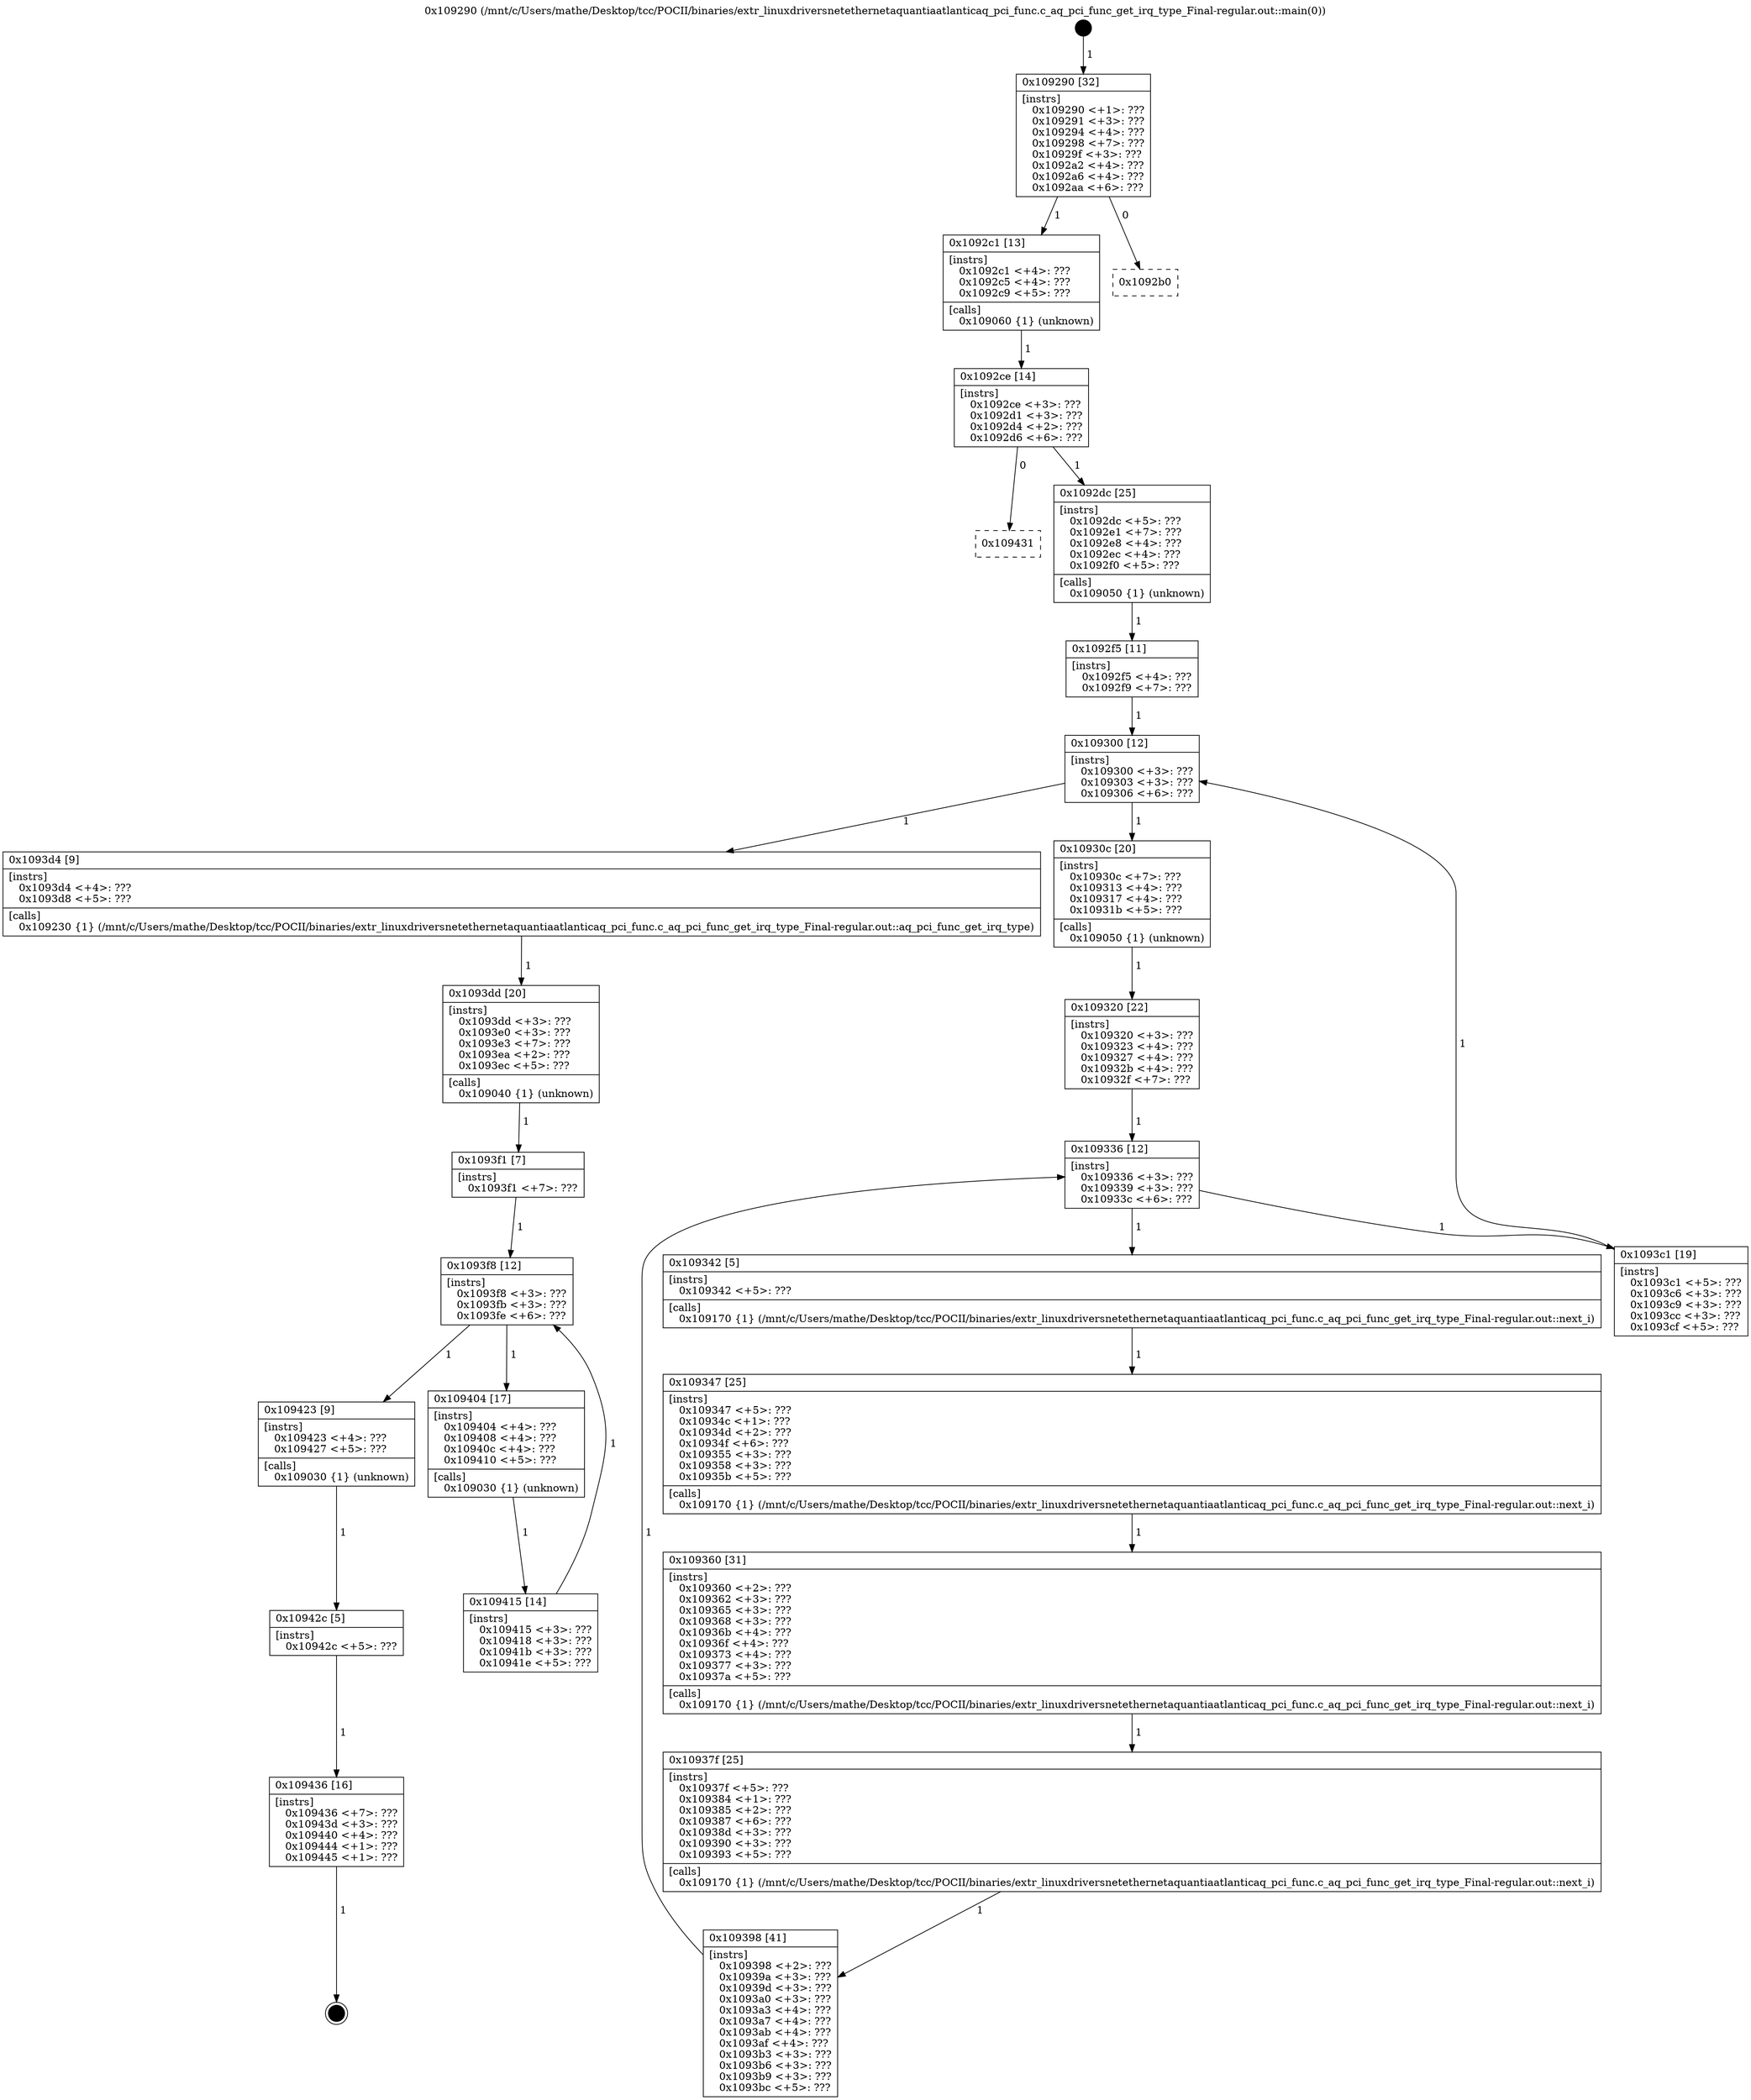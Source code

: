 digraph "0x109290" {
  label = "0x109290 (/mnt/c/Users/mathe/Desktop/tcc/POCII/binaries/extr_linuxdriversnetethernetaquantiaatlanticaq_pci_func.c_aq_pci_func_get_irq_type_Final-regular.out::main(0))"
  labelloc = "t"
  node[shape=record]

  Entry [label="",width=0.3,height=0.3,shape=circle,fillcolor=black,style=filled]
  "0x109290" [label="{
     0x109290 [32]\l
     | [instrs]\l
     &nbsp;&nbsp;0x109290 \<+1\>: ???\l
     &nbsp;&nbsp;0x109291 \<+3\>: ???\l
     &nbsp;&nbsp;0x109294 \<+4\>: ???\l
     &nbsp;&nbsp;0x109298 \<+7\>: ???\l
     &nbsp;&nbsp;0x10929f \<+3\>: ???\l
     &nbsp;&nbsp;0x1092a2 \<+4\>: ???\l
     &nbsp;&nbsp;0x1092a6 \<+4\>: ???\l
     &nbsp;&nbsp;0x1092aa \<+6\>: ???\l
  }"]
  "0x1092c1" [label="{
     0x1092c1 [13]\l
     | [instrs]\l
     &nbsp;&nbsp;0x1092c1 \<+4\>: ???\l
     &nbsp;&nbsp;0x1092c5 \<+4\>: ???\l
     &nbsp;&nbsp;0x1092c9 \<+5\>: ???\l
     | [calls]\l
     &nbsp;&nbsp;0x109060 \{1\} (unknown)\l
  }"]
  "0x1092b0" [label="{
     0x1092b0\l
  }", style=dashed]
  "0x1092ce" [label="{
     0x1092ce [14]\l
     | [instrs]\l
     &nbsp;&nbsp;0x1092ce \<+3\>: ???\l
     &nbsp;&nbsp;0x1092d1 \<+3\>: ???\l
     &nbsp;&nbsp;0x1092d4 \<+2\>: ???\l
     &nbsp;&nbsp;0x1092d6 \<+6\>: ???\l
  }"]
  "0x109431" [label="{
     0x109431\l
  }", style=dashed]
  "0x1092dc" [label="{
     0x1092dc [25]\l
     | [instrs]\l
     &nbsp;&nbsp;0x1092dc \<+5\>: ???\l
     &nbsp;&nbsp;0x1092e1 \<+7\>: ???\l
     &nbsp;&nbsp;0x1092e8 \<+4\>: ???\l
     &nbsp;&nbsp;0x1092ec \<+4\>: ???\l
     &nbsp;&nbsp;0x1092f0 \<+5\>: ???\l
     | [calls]\l
     &nbsp;&nbsp;0x109050 \{1\} (unknown)\l
  }"]
  Exit [label="",width=0.3,height=0.3,shape=circle,fillcolor=black,style=filled,peripheries=2]
  "0x109300" [label="{
     0x109300 [12]\l
     | [instrs]\l
     &nbsp;&nbsp;0x109300 \<+3\>: ???\l
     &nbsp;&nbsp;0x109303 \<+3\>: ???\l
     &nbsp;&nbsp;0x109306 \<+6\>: ???\l
  }"]
  "0x1093d4" [label="{
     0x1093d4 [9]\l
     | [instrs]\l
     &nbsp;&nbsp;0x1093d4 \<+4\>: ???\l
     &nbsp;&nbsp;0x1093d8 \<+5\>: ???\l
     | [calls]\l
     &nbsp;&nbsp;0x109230 \{1\} (/mnt/c/Users/mathe/Desktop/tcc/POCII/binaries/extr_linuxdriversnetethernetaquantiaatlanticaq_pci_func.c_aq_pci_func_get_irq_type_Final-regular.out::aq_pci_func_get_irq_type)\l
  }"]
  "0x10930c" [label="{
     0x10930c [20]\l
     | [instrs]\l
     &nbsp;&nbsp;0x10930c \<+7\>: ???\l
     &nbsp;&nbsp;0x109313 \<+4\>: ???\l
     &nbsp;&nbsp;0x109317 \<+4\>: ???\l
     &nbsp;&nbsp;0x10931b \<+5\>: ???\l
     | [calls]\l
     &nbsp;&nbsp;0x109050 \{1\} (unknown)\l
  }"]
  "0x109336" [label="{
     0x109336 [12]\l
     | [instrs]\l
     &nbsp;&nbsp;0x109336 \<+3\>: ???\l
     &nbsp;&nbsp;0x109339 \<+3\>: ???\l
     &nbsp;&nbsp;0x10933c \<+6\>: ???\l
  }"]
  "0x1093c1" [label="{
     0x1093c1 [19]\l
     | [instrs]\l
     &nbsp;&nbsp;0x1093c1 \<+5\>: ???\l
     &nbsp;&nbsp;0x1093c6 \<+3\>: ???\l
     &nbsp;&nbsp;0x1093c9 \<+3\>: ???\l
     &nbsp;&nbsp;0x1093cc \<+3\>: ???\l
     &nbsp;&nbsp;0x1093cf \<+5\>: ???\l
  }"]
  "0x109342" [label="{
     0x109342 [5]\l
     | [instrs]\l
     &nbsp;&nbsp;0x109342 \<+5\>: ???\l
     | [calls]\l
     &nbsp;&nbsp;0x109170 \{1\} (/mnt/c/Users/mathe/Desktop/tcc/POCII/binaries/extr_linuxdriversnetethernetaquantiaatlanticaq_pci_func.c_aq_pci_func_get_irq_type_Final-regular.out::next_i)\l
  }"]
  "0x109347" [label="{
     0x109347 [25]\l
     | [instrs]\l
     &nbsp;&nbsp;0x109347 \<+5\>: ???\l
     &nbsp;&nbsp;0x10934c \<+1\>: ???\l
     &nbsp;&nbsp;0x10934d \<+2\>: ???\l
     &nbsp;&nbsp;0x10934f \<+6\>: ???\l
     &nbsp;&nbsp;0x109355 \<+3\>: ???\l
     &nbsp;&nbsp;0x109358 \<+3\>: ???\l
     &nbsp;&nbsp;0x10935b \<+5\>: ???\l
     | [calls]\l
     &nbsp;&nbsp;0x109170 \{1\} (/mnt/c/Users/mathe/Desktop/tcc/POCII/binaries/extr_linuxdriversnetethernetaquantiaatlanticaq_pci_func.c_aq_pci_func_get_irq_type_Final-regular.out::next_i)\l
  }"]
  "0x109360" [label="{
     0x109360 [31]\l
     | [instrs]\l
     &nbsp;&nbsp;0x109360 \<+2\>: ???\l
     &nbsp;&nbsp;0x109362 \<+3\>: ???\l
     &nbsp;&nbsp;0x109365 \<+3\>: ???\l
     &nbsp;&nbsp;0x109368 \<+3\>: ???\l
     &nbsp;&nbsp;0x10936b \<+4\>: ???\l
     &nbsp;&nbsp;0x10936f \<+4\>: ???\l
     &nbsp;&nbsp;0x109373 \<+4\>: ???\l
     &nbsp;&nbsp;0x109377 \<+3\>: ???\l
     &nbsp;&nbsp;0x10937a \<+5\>: ???\l
     | [calls]\l
     &nbsp;&nbsp;0x109170 \{1\} (/mnt/c/Users/mathe/Desktop/tcc/POCII/binaries/extr_linuxdriversnetethernetaquantiaatlanticaq_pci_func.c_aq_pci_func_get_irq_type_Final-regular.out::next_i)\l
  }"]
  "0x10937f" [label="{
     0x10937f [25]\l
     | [instrs]\l
     &nbsp;&nbsp;0x10937f \<+5\>: ???\l
     &nbsp;&nbsp;0x109384 \<+1\>: ???\l
     &nbsp;&nbsp;0x109385 \<+2\>: ???\l
     &nbsp;&nbsp;0x109387 \<+6\>: ???\l
     &nbsp;&nbsp;0x10938d \<+3\>: ???\l
     &nbsp;&nbsp;0x109390 \<+3\>: ???\l
     &nbsp;&nbsp;0x109393 \<+5\>: ???\l
     | [calls]\l
     &nbsp;&nbsp;0x109170 \{1\} (/mnt/c/Users/mathe/Desktop/tcc/POCII/binaries/extr_linuxdriversnetethernetaquantiaatlanticaq_pci_func.c_aq_pci_func_get_irq_type_Final-regular.out::next_i)\l
  }"]
  "0x109398" [label="{
     0x109398 [41]\l
     | [instrs]\l
     &nbsp;&nbsp;0x109398 \<+2\>: ???\l
     &nbsp;&nbsp;0x10939a \<+3\>: ???\l
     &nbsp;&nbsp;0x10939d \<+3\>: ???\l
     &nbsp;&nbsp;0x1093a0 \<+3\>: ???\l
     &nbsp;&nbsp;0x1093a3 \<+4\>: ???\l
     &nbsp;&nbsp;0x1093a7 \<+4\>: ???\l
     &nbsp;&nbsp;0x1093ab \<+4\>: ???\l
     &nbsp;&nbsp;0x1093af \<+4\>: ???\l
     &nbsp;&nbsp;0x1093b3 \<+3\>: ???\l
     &nbsp;&nbsp;0x1093b6 \<+3\>: ???\l
     &nbsp;&nbsp;0x1093b9 \<+3\>: ???\l
     &nbsp;&nbsp;0x1093bc \<+5\>: ???\l
  }"]
  "0x109320" [label="{
     0x109320 [22]\l
     | [instrs]\l
     &nbsp;&nbsp;0x109320 \<+3\>: ???\l
     &nbsp;&nbsp;0x109323 \<+4\>: ???\l
     &nbsp;&nbsp;0x109327 \<+4\>: ???\l
     &nbsp;&nbsp;0x10932b \<+4\>: ???\l
     &nbsp;&nbsp;0x10932f \<+7\>: ???\l
  }"]
  "0x109436" [label="{
     0x109436 [16]\l
     | [instrs]\l
     &nbsp;&nbsp;0x109436 \<+7\>: ???\l
     &nbsp;&nbsp;0x10943d \<+3\>: ???\l
     &nbsp;&nbsp;0x109440 \<+4\>: ???\l
     &nbsp;&nbsp;0x109444 \<+1\>: ???\l
     &nbsp;&nbsp;0x109445 \<+1\>: ???\l
  }"]
  "0x1092f5" [label="{
     0x1092f5 [11]\l
     | [instrs]\l
     &nbsp;&nbsp;0x1092f5 \<+4\>: ???\l
     &nbsp;&nbsp;0x1092f9 \<+7\>: ???\l
  }"]
  "0x1093dd" [label="{
     0x1093dd [20]\l
     | [instrs]\l
     &nbsp;&nbsp;0x1093dd \<+3\>: ???\l
     &nbsp;&nbsp;0x1093e0 \<+3\>: ???\l
     &nbsp;&nbsp;0x1093e3 \<+7\>: ???\l
     &nbsp;&nbsp;0x1093ea \<+2\>: ???\l
     &nbsp;&nbsp;0x1093ec \<+5\>: ???\l
     | [calls]\l
     &nbsp;&nbsp;0x109040 \{1\} (unknown)\l
  }"]
  "0x1093f8" [label="{
     0x1093f8 [12]\l
     | [instrs]\l
     &nbsp;&nbsp;0x1093f8 \<+3\>: ???\l
     &nbsp;&nbsp;0x1093fb \<+3\>: ???\l
     &nbsp;&nbsp;0x1093fe \<+6\>: ???\l
  }"]
  "0x109423" [label="{
     0x109423 [9]\l
     | [instrs]\l
     &nbsp;&nbsp;0x109423 \<+4\>: ???\l
     &nbsp;&nbsp;0x109427 \<+5\>: ???\l
     | [calls]\l
     &nbsp;&nbsp;0x109030 \{1\} (unknown)\l
  }"]
  "0x109404" [label="{
     0x109404 [17]\l
     | [instrs]\l
     &nbsp;&nbsp;0x109404 \<+4\>: ???\l
     &nbsp;&nbsp;0x109408 \<+4\>: ???\l
     &nbsp;&nbsp;0x10940c \<+4\>: ???\l
     &nbsp;&nbsp;0x109410 \<+5\>: ???\l
     | [calls]\l
     &nbsp;&nbsp;0x109030 \{1\} (unknown)\l
  }"]
  "0x109415" [label="{
     0x109415 [14]\l
     | [instrs]\l
     &nbsp;&nbsp;0x109415 \<+3\>: ???\l
     &nbsp;&nbsp;0x109418 \<+3\>: ???\l
     &nbsp;&nbsp;0x10941b \<+3\>: ???\l
     &nbsp;&nbsp;0x10941e \<+5\>: ???\l
  }"]
  "0x1093f1" [label="{
     0x1093f1 [7]\l
     | [instrs]\l
     &nbsp;&nbsp;0x1093f1 \<+7\>: ???\l
  }"]
  "0x10942c" [label="{
     0x10942c [5]\l
     | [instrs]\l
     &nbsp;&nbsp;0x10942c \<+5\>: ???\l
  }"]
  Entry -> "0x109290" [label=" 1"]
  "0x109290" -> "0x1092c1" [label=" 1"]
  "0x109290" -> "0x1092b0" [label=" 0"]
  "0x1092c1" -> "0x1092ce" [label=" 1"]
  "0x1092ce" -> "0x109431" [label=" 0"]
  "0x1092ce" -> "0x1092dc" [label=" 1"]
  "0x109436" -> Exit [label=" 1"]
  "0x1092dc" -> "0x1092f5" [label=" 1"]
  "0x109300" -> "0x1093d4" [label=" 1"]
  "0x109300" -> "0x10930c" [label=" 1"]
  "0x10930c" -> "0x109320" [label=" 1"]
  "0x109336" -> "0x1093c1" [label=" 1"]
  "0x109336" -> "0x109342" [label=" 1"]
  "0x109342" -> "0x109347" [label=" 1"]
  "0x109347" -> "0x109360" [label=" 1"]
  "0x109360" -> "0x10937f" [label=" 1"]
  "0x10937f" -> "0x109398" [label=" 1"]
  "0x109320" -> "0x109336" [label=" 1"]
  "0x109398" -> "0x109336" [label=" 1"]
  "0x10942c" -> "0x109436" [label=" 1"]
  "0x1092f5" -> "0x109300" [label=" 1"]
  "0x1093c1" -> "0x109300" [label=" 1"]
  "0x1093d4" -> "0x1093dd" [label=" 1"]
  "0x1093dd" -> "0x1093f1" [label=" 1"]
  "0x1093f8" -> "0x109423" [label=" 1"]
  "0x1093f8" -> "0x109404" [label=" 1"]
  "0x109404" -> "0x109415" [label=" 1"]
  "0x1093f1" -> "0x1093f8" [label=" 1"]
  "0x109415" -> "0x1093f8" [label=" 1"]
  "0x109423" -> "0x10942c" [label=" 1"]
}
